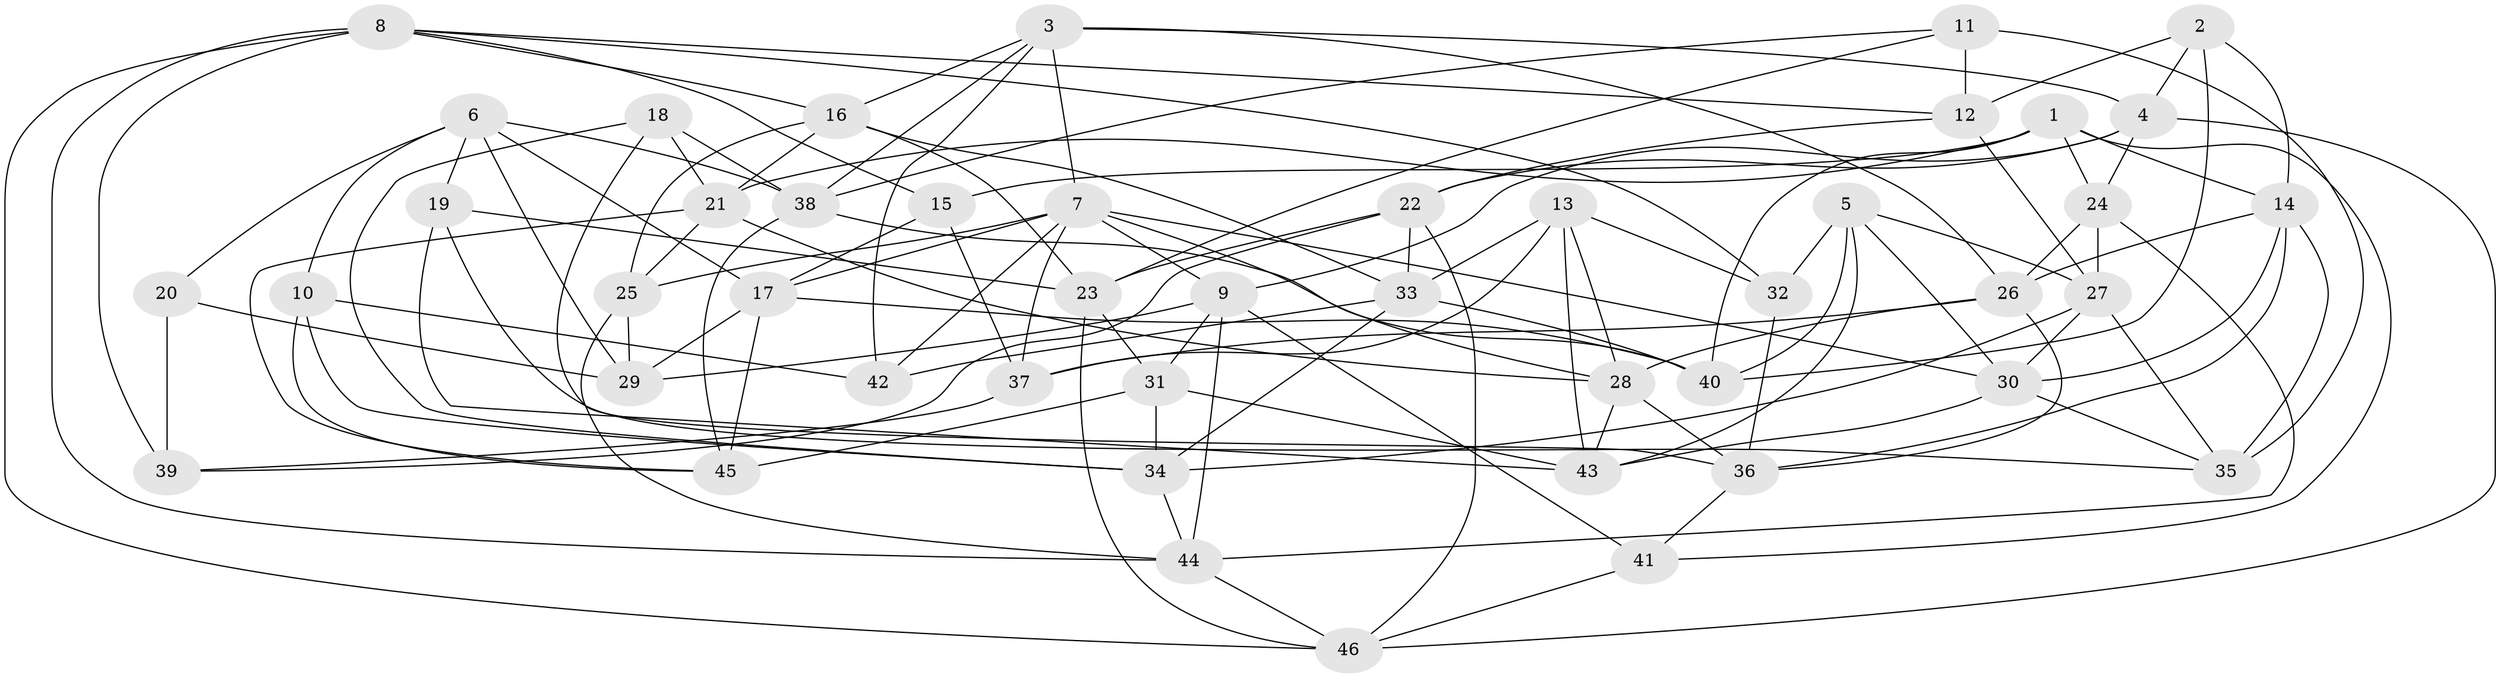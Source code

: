// original degree distribution, {4: 1.0}
// Generated by graph-tools (version 1.1) at 2025/03/03/09/25 03:03:02]
// undirected, 46 vertices, 123 edges
graph export_dot {
graph [start="1"]
  node [color=gray90,style=filled];
  1;
  2;
  3;
  4;
  5;
  6;
  7;
  8;
  9;
  10;
  11;
  12;
  13;
  14;
  15;
  16;
  17;
  18;
  19;
  20;
  21;
  22;
  23;
  24;
  25;
  26;
  27;
  28;
  29;
  30;
  31;
  32;
  33;
  34;
  35;
  36;
  37;
  38;
  39;
  40;
  41;
  42;
  43;
  44;
  45;
  46;
  1 -- 14 [weight=1.0];
  1 -- 15 [weight=1.0];
  1 -- 21 [weight=1.0];
  1 -- 24 [weight=1.0];
  1 -- 40 [weight=1.0];
  1 -- 41 [weight=1.0];
  2 -- 4 [weight=1.0];
  2 -- 12 [weight=1.0];
  2 -- 14 [weight=1.0];
  2 -- 40 [weight=1.0];
  3 -- 4 [weight=1.0];
  3 -- 7 [weight=1.0];
  3 -- 16 [weight=1.0];
  3 -- 26 [weight=1.0];
  3 -- 38 [weight=1.0];
  3 -- 42 [weight=1.0];
  4 -- 9 [weight=1.0];
  4 -- 22 [weight=1.0];
  4 -- 24 [weight=1.0];
  4 -- 46 [weight=1.0];
  5 -- 27 [weight=1.0];
  5 -- 30 [weight=2.0];
  5 -- 32 [weight=1.0];
  5 -- 40 [weight=1.0];
  5 -- 43 [weight=1.0];
  6 -- 10 [weight=1.0];
  6 -- 17 [weight=1.0];
  6 -- 19 [weight=1.0];
  6 -- 20 [weight=1.0];
  6 -- 29 [weight=1.0];
  6 -- 38 [weight=1.0];
  7 -- 9 [weight=1.0];
  7 -- 17 [weight=1.0];
  7 -- 25 [weight=1.0];
  7 -- 28 [weight=1.0];
  7 -- 30 [weight=1.0];
  7 -- 37 [weight=2.0];
  7 -- 42 [weight=2.0];
  8 -- 12 [weight=1.0];
  8 -- 15 [weight=1.0];
  8 -- 16 [weight=1.0];
  8 -- 32 [weight=1.0];
  8 -- 39 [weight=2.0];
  8 -- 44 [weight=1.0];
  8 -- 46 [weight=1.0];
  9 -- 29 [weight=1.0];
  9 -- 31 [weight=1.0];
  9 -- 41 [weight=1.0];
  9 -- 44 [weight=1.0];
  10 -- 34 [weight=1.0];
  10 -- 42 [weight=1.0];
  10 -- 45 [weight=1.0];
  11 -- 12 [weight=2.0];
  11 -- 23 [weight=1.0];
  11 -- 35 [weight=2.0];
  11 -- 38 [weight=1.0];
  12 -- 22 [weight=1.0];
  12 -- 27 [weight=1.0];
  13 -- 28 [weight=1.0];
  13 -- 32 [weight=1.0];
  13 -- 33 [weight=2.0];
  13 -- 37 [weight=1.0];
  13 -- 43 [weight=1.0];
  14 -- 26 [weight=1.0];
  14 -- 30 [weight=1.0];
  14 -- 35 [weight=1.0];
  14 -- 36 [weight=1.0];
  15 -- 17 [weight=1.0];
  15 -- 37 [weight=1.0];
  16 -- 21 [weight=1.0];
  16 -- 23 [weight=1.0];
  16 -- 25 [weight=1.0];
  16 -- 33 [weight=1.0];
  17 -- 29 [weight=1.0];
  17 -- 40 [weight=1.0];
  17 -- 45 [weight=1.0];
  18 -- 21 [weight=1.0];
  18 -- 34 [weight=1.0];
  18 -- 36 [weight=1.0];
  18 -- 38 [weight=1.0];
  19 -- 23 [weight=1.0];
  19 -- 35 [weight=1.0];
  19 -- 43 [weight=1.0];
  20 -- 29 [weight=1.0];
  20 -- 39 [weight=2.0];
  21 -- 25 [weight=1.0];
  21 -- 28 [weight=1.0];
  21 -- 45 [weight=1.0];
  22 -- 23 [weight=1.0];
  22 -- 33 [weight=1.0];
  22 -- 39 [weight=1.0];
  22 -- 46 [weight=1.0];
  23 -- 31 [weight=1.0];
  23 -- 46 [weight=1.0];
  24 -- 26 [weight=1.0];
  24 -- 27 [weight=2.0];
  24 -- 44 [weight=1.0];
  25 -- 29 [weight=2.0];
  25 -- 44 [weight=1.0];
  26 -- 28 [weight=1.0];
  26 -- 36 [weight=1.0];
  26 -- 37 [weight=1.0];
  27 -- 30 [weight=2.0];
  27 -- 34 [weight=1.0];
  27 -- 35 [weight=1.0];
  28 -- 36 [weight=1.0];
  28 -- 43 [weight=1.0];
  30 -- 35 [weight=1.0];
  30 -- 43 [weight=1.0];
  31 -- 34 [weight=1.0];
  31 -- 43 [weight=1.0];
  31 -- 45 [weight=2.0];
  32 -- 36 [weight=1.0];
  33 -- 34 [weight=1.0];
  33 -- 40 [weight=1.0];
  33 -- 42 [weight=2.0];
  34 -- 44 [weight=1.0];
  36 -- 41 [weight=1.0];
  37 -- 39 [weight=1.0];
  38 -- 40 [weight=1.0];
  38 -- 45 [weight=1.0];
  41 -- 46 [weight=1.0];
  44 -- 46 [weight=1.0];
}
